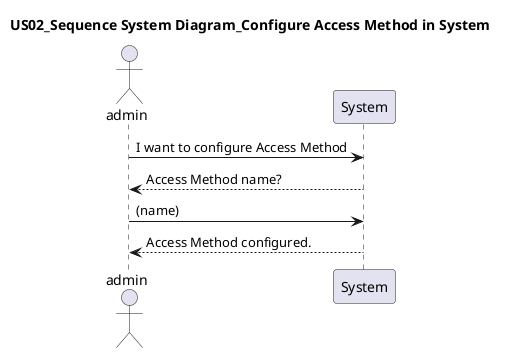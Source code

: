 @startuml
actor admin
participant System


title: US02_Sequence System Diagram_Configure Access Method in System

admin -> System  #application : I want to configure Access Method
System --> admin  : Access Method name?
admin -> System #application :(name)

System --> admin : Access Method configured.

@enduml
